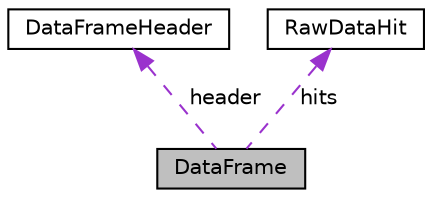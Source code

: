 digraph "DataFrame"
{
 // LATEX_PDF_SIZE
  edge [fontname="Helvetica",fontsize="10",labelfontname="Helvetica",labelfontsize="10"];
  node [fontname="Helvetica",fontsize="10",shape=record];
  Node1 [label="DataFrame",height=0.2,width=0.4,color="black", fillcolor="grey75", style="filled", fontcolor="black",tooltip=" "];
  Node2 -> Node1 [dir="back",color="darkorchid3",fontsize="10",style="dashed",label=" header" ,fontname="Helvetica"];
  Node2 [label="DataFrameHeader",height=0.2,width=0.4,color="black", fillcolor="white", style="filled",URL="$structDataFrameHeader.html",tooltip=" "];
  Node3 -> Node1 [dir="back",color="darkorchid3",fontsize="10",style="dashed",label=" hits" ,fontname="Helvetica"];
  Node3 [label="RawDataHit",height=0.2,width=0.4,color="black", fillcolor="white", style="filled",URL="$structRawDataHit.html",tooltip=" "];
}
